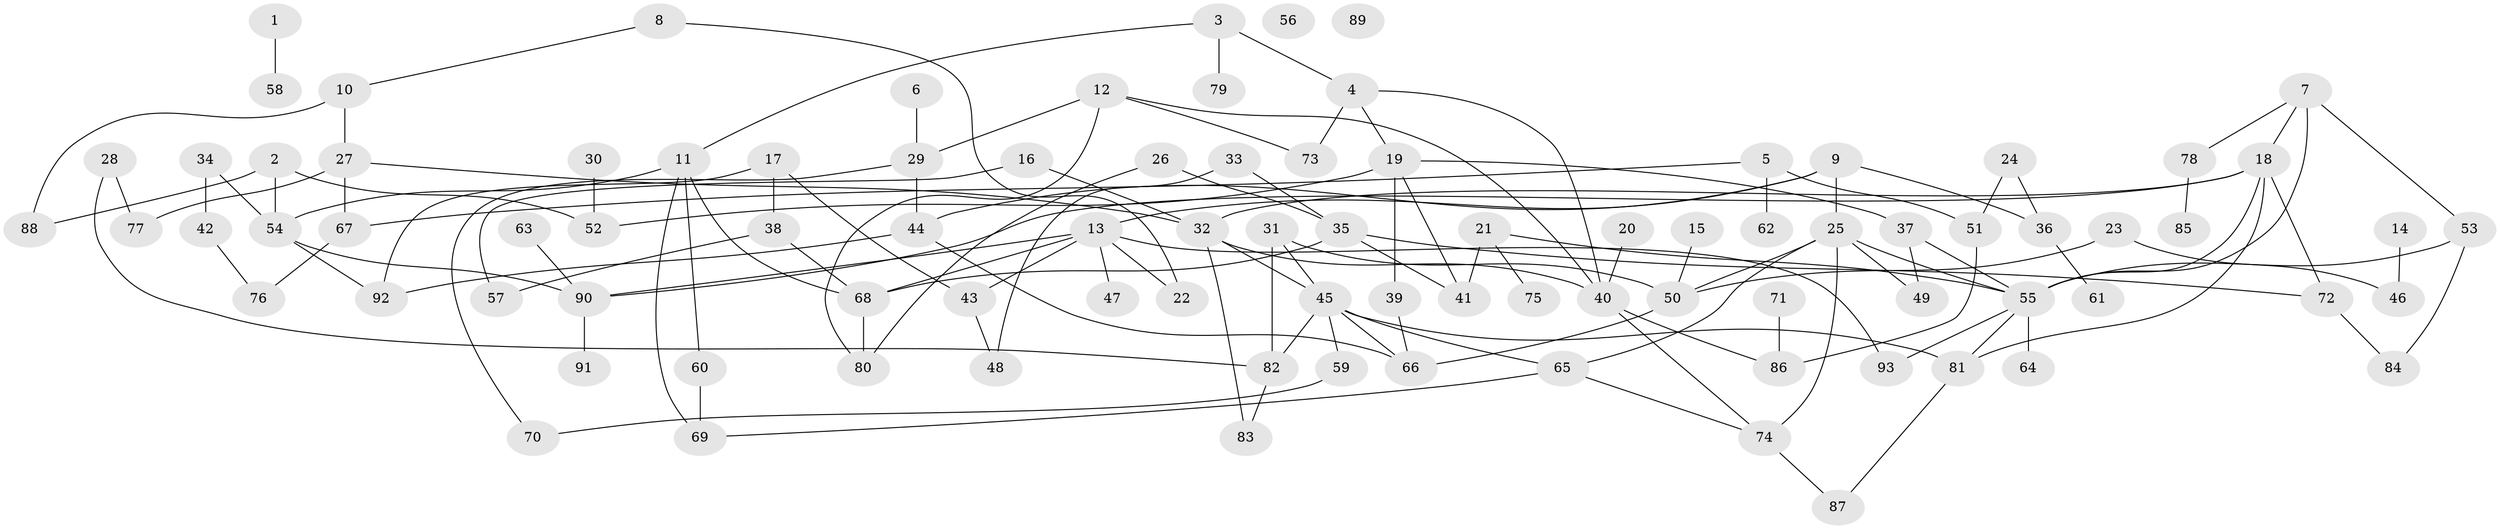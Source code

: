 // Generated by graph-tools (version 1.1) at 2025/40/03/09/25 04:40:45]
// undirected, 93 vertices, 132 edges
graph export_dot {
graph [start="1"]
  node [color=gray90,style=filled];
  1;
  2;
  3;
  4;
  5;
  6;
  7;
  8;
  9;
  10;
  11;
  12;
  13;
  14;
  15;
  16;
  17;
  18;
  19;
  20;
  21;
  22;
  23;
  24;
  25;
  26;
  27;
  28;
  29;
  30;
  31;
  32;
  33;
  34;
  35;
  36;
  37;
  38;
  39;
  40;
  41;
  42;
  43;
  44;
  45;
  46;
  47;
  48;
  49;
  50;
  51;
  52;
  53;
  54;
  55;
  56;
  57;
  58;
  59;
  60;
  61;
  62;
  63;
  64;
  65;
  66;
  67;
  68;
  69;
  70;
  71;
  72;
  73;
  74;
  75;
  76;
  77;
  78;
  79;
  80;
  81;
  82;
  83;
  84;
  85;
  86;
  87;
  88;
  89;
  90;
  91;
  92;
  93;
  1 -- 58;
  2 -- 52;
  2 -- 54;
  2 -- 88;
  3 -- 4;
  3 -- 11;
  3 -- 79;
  4 -- 19;
  4 -- 40;
  4 -- 73;
  5 -- 51;
  5 -- 62;
  5 -- 67;
  6 -- 29;
  7 -- 18;
  7 -- 53;
  7 -- 55;
  7 -- 78;
  8 -- 10;
  8 -- 22;
  9 -- 13;
  9 -- 25;
  9 -- 36;
  9 -- 44;
  10 -- 27;
  10 -- 88;
  11 -- 54;
  11 -- 60;
  11 -- 68;
  11 -- 69;
  12 -- 29;
  12 -- 40;
  12 -- 73;
  12 -- 80;
  13 -- 22;
  13 -- 43;
  13 -- 47;
  13 -- 68;
  13 -- 90;
  13 -- 93;
  14 -- 46;
  15 -- 50;
  16 -- 32;
  16 -- 57;
  17 -- 38;
  17 -- 43;
  17 -- 92;
  18 -- 32;
  18 -- 55;
  18 -- 72;
  18 -- 81;
  18 -- 90;
  19 -- 37;
  19 -- 39;
  19 -- 41;
  19 -- 52;
  20 -- 40;
  21 -- 41;
  21 -- 55;
  21 -- 75;
  23 -- 46;
  23 -- 50;
  24 -- 36;
  24 -- 51;
  25 -- 49;
  25 -- 50;
  25 -- 55;
  25 -- 65;
  25 -- 74;
  26 -- 35;
  26 -- 80;
  27 -- 32;
  27 -- 67;
  27 -- 77;
  28 -- 77;
  28 -- 82;
  29 -- 44;
  29 -- 70;
  30 -- 52;
  31 -- 45;
  31 -- 50;
  31 -- 82;
  32 -- 40;
  32 -- 45;
  32 -- 83;
  33 -- 35;
  33 -- 48;
  34 -- 42;
  34 -- 54;
  35 -- 41;
  35 -- 68;
  35 -- 72;
  36 -- 61;
  37 -- 49;
  37 -- 55;
  38 -- 57;
  38 -- 68;
  39 -- 66;
  40 -- 74;
  40 -- 86;
  42 -- 76;
  43 -- 48;
  44 -- 66;
  44 -- 92;
  45 -- 59;
  45 -- 65;
  45 -- 66;
  45 -- 81;
  45 -- 82;
  50 -- 66;
  51 -- 86;
  53 -- 55;
  53 -- 84;
  54 -- 90;
  54 -- 92;
  55 -- 64;
  55 -- 81;
  55 -- 93;
  59 -- 70;
  60 -- 69;
  63 -- 90;
  65 -- 69;
  65 -- 74;
  67 -- 76;
  68 -- 80;
  71 -- 86;
  72 -- 84;
  74 -- 87;
  78 -- 85;
  81 -- 87;
  82 -- 83;
  90 -- 91;
}
